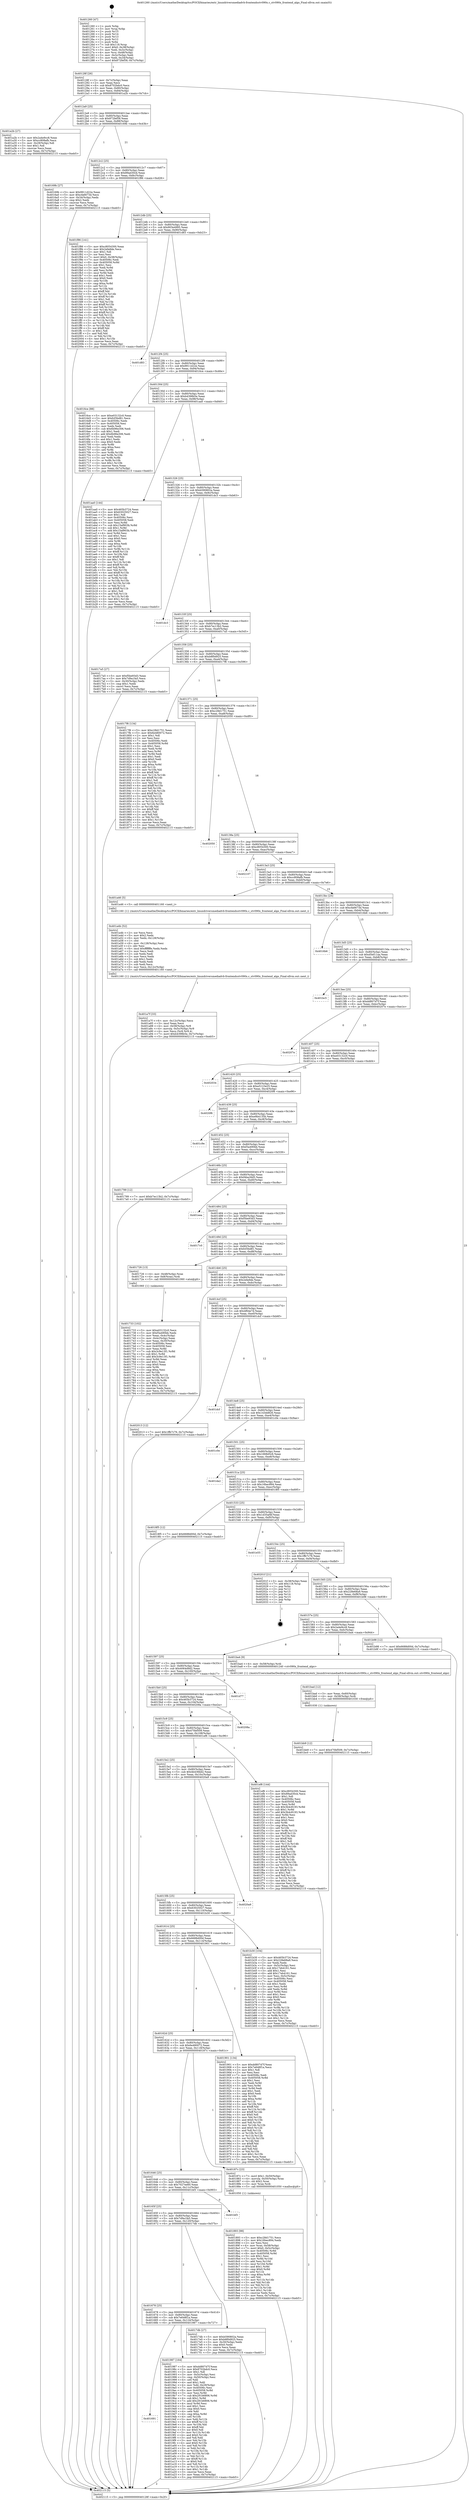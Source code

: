 digraph "0x401260" {
  label = "0x401260 (/mnt/c/Users/mathe/Desktop/tcc/POCII/binaries/extr_linuxdriversmediadvb-frontendsstv090x.c_stv090x_frontend_algo_Final-ollvm.out::main(0))"
  labelloc = "t"
  node[shape=record]

  Entry [label="",width=0.3,height=0.3,shape=circle,fillcolor=black,style=filled]
  "0x40128f" [label="{
     0x40128f [26]\l
     | [instrs]\l
     &nbsp;&nbsp;0x40128f \<+3\>: mov -0x7c(%rbp),%eax\l
     &nbsp;&nbsp;0x401292 \<+2\>: mov %eax,%ecx\l
     &nbsp;&nbsp;0x401294 \<+6\>: sub $0x8702bdc0,%ecx\l
     &nbsp;&nbsp;0x40129a \<+3\>: mov %eax,-0x80(%rbp)\l
     &nbsp;&nbsp;0x40129d \<+6\>: mov %ecx,-0x84(%rbp)\l
     &nbsp;&nbsp;0x4012a3 \<+6\>: je 0000000000401a2b \<main+0x7cb\>\l
  }"]
  "0x401a2b" [label="{
     0x401a2b [27]\l
     | [instrs]\l
     &nbsp;&nbsp;0x401a2b \<+5\>: mov $0x2a4e9cc8,%eax\l
     &nbsp;&nbsp;0x401a30 \<+5\>: mov $0xcc808afb,%ecx\l
     &nbsp;&nbsp;0x401a35 \<+3\>: mov -0x29(%rbp),%dl\l
     &nbsp;&nbsp;0x401a38 \<+3\>: test $0x1,%dl\l
     &nbsp;&nbsp;0x401a3b \<+3\>: cmovne %ecx,%eax\l
     &nbsp;&nbsp;0x401a3e \<+3\>: mov %eax,-0x7c(%rbp)\l
     &nbsp;&nbsp;0x401a41 \<+5\>: jmp 0000000000402115 \<main+0xeb5\>\l
  }"]
  "0x4012a9" [label="{
     0x4012a9 [25]\l
     | [instrs]\l
     &nbsp;&nbsp;0x4012a9 \<+5\>: jmp 00000000004012ae \<main+0x4e\>\l
     &nbsp;&nbsp;0x4012ae \<+3\>: mov -0x80(%rbp),%eax\l
     &nbsp;&nbsp;0x4012b1 \<+5\>: sub $0x872fef58,%eax\l
     &nbsp;&nbsp;0x4012b6 \<+6\>: mov %eax,-0x88(%rbp)\l
     &nbsp;&nbsp;0x4012bc \<+6\>: je 000000000040169b \<main+0x43b\>\l
  }"]
  Exit [label="",width=0.3,height=0.3,shape=circle,fillcolor=black,style=filled,peripheries=2]
  "0x40169b" [label="{
     0x40169b [27]\l
     | [instrs]\l
     &nbsp;&nbsp;0x40169b \<+5\>: mov $0x9911d22e,%eax\l
     &nbsp;&nbsp;0x4016a0 \<+5\>: mov $0xcfa6673d,%ecx\l
     &nbsp;&nbsp;0x4016a5 \<+3\>: mov -0x34(%rbp),%edx\l
     &nbsp;&nbsp;0x4016a8 \<+3\>: cmp $0x2,%edx\l
     &nbsp;&nbsp;0x4016ab \<+3\>: cmovne %ecx,%eax\l
     &nbsp;&nbsp;0x4016ae \<+3\>: mov %eax,-0x7c(%rbp)\l
     &nbsp;&nbsp;0x4016b1 \<+5\>: jmp 0000000000402115 \<main+0xeb5\>\l
  }"]
  "0x4012c2" [label="{
     0x4012c2 [25]\l
     | [instrs]\l
     &nbsp;&nbsp;0x4012c2 \<+5\>: jmp 00000000004012c7 \<main+0x67\>\l
     &nbsp;&nbsp;0x4012c7 \<+3\>: mov -0x80(%rbp),%eax\l
     &nbsp;&nbsp;0x4012ca \<+5\>: sub $0x89ad30cb,%eax\l
     &nbsp;&nbsp;0x4012cf \<+6\>: mov %eax,-0x8c(%rbp)\l
     &nbsp;&nbsp;0x4012d5 \<+6\>: je 0000000000401f86 \<main+0xd26\>\l
  }"]
  "0x402115" [label="{
     0x402115 [5]\l
     | [instrs]\l
     &nbsp;&nbsp;0x402115 \<+5\>: jmp 000000000040128f \<main+0x2f\>\l
  }"]
  "0x401260" [label="{
     0x401260 [47]\l
     | [instrs]\l
     &nbsp;&nbsp;0x401260 \<+1\>: push %rbp\l
     &nbsp;&nbsp;0x401261 \<+3\>: mov %rsp,%rbp\l
     &nbsp;&nbsp;0x401264 \<+2\>: push %r15\l
     &nbsp;&nbsp;0x401266 \<+2\>: push %r14\l
     &nbsp;&nbsp;0x401268 \<+2\>: push %r13\l
     &nbsp;&nbsp;0x40126a \<+2\>: push %r12\l
     &nbsp;&nbsp;0x40126c \<+1\>: push %rbx\l
     &nbsp;&nbsp;0x40126d \<+7\>: sub $0x118,%rsp\l
     &nbsp;&nbsp;0x401274 \<+7\>: movl $0x0,-0x38(%rbp)\l
     &nbsp;&nbsp;0x40127b \<+3\>: mov %edi,-0x3c(%rbp)\l
     &nbsp;&nbsp;0x40127e \<+4\>: mov %rsi,-0x48(%rbp)\l
     &nbsp;&nbsp;0x401282 \<+3\>: mov -0x3c(%rbp),%edi\l
     &nbsp;&nbsp;0x401285 \<+3\>: mov %edi,-0x34(%rbp)\l
     &nbsp;&nbsp;0x401288 \<+7\>: movl $0x872fef58,-0x7c(%rbp)\l
  }"]
  "0x401bb9" [label="{
     0x401bb9 [12]\l
     | [instrs]\l
     &nbsp;&nbsp;0x401bb9 \<+7\>: movl $0x470bf509,-0x7c(%rbp)\l
     &nbsp;&nbsp;0x401bc0 \<+5\>: jmp 0000000000402115 \<main+0xeb5\>\l
  }"]
  "0x401f86" [label="{
     0x401f86 [141]\l
     | [instrs]\l
     &nbsp;&nbsp;0x401f86 \<+5\>: mov $0xc8054300,%eax\l
     &nbsp;&nbsp;0x401f8b \<+5\>: mov $0x2efa9de,%ecx\l
     &nbsp;&nbsp;0x401f90 \<+2\>: mov $0x1,%dl\l
     &nbsp;&nbsp;0x401f92 \<+2\>: xor %esi,%esi\l
     &nbsp;&nbsp;0x401f94 \<+7\>: movl $0x0,-0x38(%rbp)\l
     &nbsp;&nbsp;0x401f9b \<+7\>: mov 0x40506c,%edi\l
     &nbsp;&nbsp;0x401fa2 \<+8\>: mov 0x405058,%r8d\l
     &nbsp;&nbsp;0x401faa \<+3\>: sub $0x1,%esi\l
     &nbsp;&nbsp;0x401fad \<+3\>: mov %edi,%r9d\l
     &nbsp;&nbsp;0x401fb0 \<+3\>: add %esi,%r9d\l
     &nbsp;&nbsp;0x401fb3 \<+4\>: imul %r9d,%edi\l
     &nbsp;&nbsp;0x401fb7 \<+3\>: and $0x1,%edi\l
     &nbsp;&nbsp;0x401fba \<+3\>: cmp $0x0,%edi\l
     &nbsp;&nbsp;0x401fbd \<+4\>: sete %r10b\l
     &nbsp;&nbsp;0x401fc1 \<+4\>: cmp $0xa,%r8d\l
     &nbsp;&nbsp;0x401fc5 \<+4\>: setl %r11b\l
     &nbsp;&nbsp;0x401fc9 \<+3\>: mov %r10b,%bl\l
     &nbsp;&nbsp;0x401fcc \<+3\>: xor $0xff,%bl\l
     &nbsp;&nbsp;0x401fcf \<+3\>: mov %r11b,%r14b\l
     &nbsp;&nbsp;0x401fd2 \<+4\>: xor $0xff,%r14b\l
     &nbsp;&nbsp;0x401fd6 \<+3\>: xor $0x1,%dl\l
     &nbsp;&nbsp;0x401fd9 \<+3\>: mov %bl,%r15b\l
     &nbsp;&nbsp;0x401fdc \<+4\>: and $0xff,%r15b\l
     &nbsp;&nbsp;0x401fe0 \<+3\>: and %dl,%r10b\l
     &nbsp;&nbsp;0x401fe3 \<+3\>: mov %r14b,%r12b\l
     &nbsp;&nbsp;0x401fe6 \<+4\>: and $0xff,%r12b\l
     &nbsp;&nbsp;0x401fea \<+3\>: and %dl,%r11b\l
     &nbsp;&nbsp;0x401fed \<+3\>: or %r10b,%r15b\l
     &nbsp;&nbsp;0x401ff0 \<+3\>: or %r11b,%r12b\l
     &nbsp;&nbsp;0x401ff3 \<+3\>: xor %r12b,%r15b\l
     &nbsp;&nbsp;0x401ff6 \<+3\>: or %r14b,%bl\l
     &nbsp;&nbsp;0x401ff9 \<+3\>: xor $0xff,%bl\l
     &nbsp;&nbsp;0x401ffc \<+3\>: or $0x1,%dl\l
     &nbsp;&nbsp;0x401fff \<+2\>: and %dl,%bl\l
     &nbsp;&nbsp;0x402001 \<+3\>: or %bl,%r15b\l
     &nbsp;&nbsp;0x402004 \<+4\>: test $0x1,%r15b\l
     &nbsp;&nbsp;0x402008 \<+3\>: cmovne %ecx,%eax\l
     &nbsp;&nbsp;0x40200b \<+3\>: mov %eax,-0x7c(%rbp)\l
     &nbsp;&nbsp;0x40200e \<+5\>: jmp 0000000000402115 \<main+0xeb5\>\l
  }"]
  "0x4012db" [label="{
     0x4012db [25]\l
     | [instrs]\l
     &nbsp;&nbsp;0x4012db \<+5\>: jmp 00000000004012e0 \<main+0x80\>\l
     &nbsp;&nbsp;0x4012e0 \<+3\>: mov -0x80(%rbp),%eax\l
     &nbsp;&nbsp;0x4012e3 \<+5\>: sub $0x903e4995,%eax\l
     &nbsp;&nbsp;0x4012e8 \<+6\>: mov %eax,-0x90(%rbp)\l
     &nbsp;&nbsp;0x4012ee \<+6\>: je 0000000000401d83 \<main+0xb23\>\l
  }"]
  "0x401bad" [label="{
     0x401bad [12]\l
     | [instrs]\l
     &nbsp;&nbsp;0x401bad \<+3\>: mov %eax,-0x60(%rbp)\l
     &nbsp;&nbsp;0x401bb0 \<+4\>: mov -0x58(%rbp),%rdi\l
     &nbsp;&nbsp;0x401bb4 \<+5\>: call 0000000000401030 \<free@plt\>\l
     | [calls]\l
     &nbsp;&nbsp;0x401030 \{1\} (unknown)\l
  }"]
  "0x401d83" [label="{
     0x401d83\l
  }", style=dashed]
  "0x4012f4" [label="{
     0x4012f4 [25]\l
     | [instrs]\l
     &nbsp;&nbsp;0x4012f4 \<+5\>: jmp 00000000004012f9 \<main+0x99\>\l
     &nbsp;&nbsp;0x4012f9 \<+3\>: mov -0x80(%rbp),%eax\l
     &nbsp;&nbsp;0x4012fc \<+5\>: sub $0x9911d22e,%eax\l
     &nbsp;&nbsp;0x401301 \<+6\>: mov %eax,-0x94(%rbp)\l
     &nbsp;&nbsp;0x401307 \<+6\>: je 00000000004016ce \<main+0x46e\>\l
  }"]
  "0x401a7f" [label="{
     0x401a7f [33]\l
     | [instrs]\l
     &nbsp;&nbsp;0x401a7f \<+6\>: mov -0x12c(%rbp),%ecx\l
     &nbsp;&nbsp;0x401a85 \<+3\>: imul %eax,%ecx\l
     &nbsp;&nbsp;0x401a88 \<+4\>: mov -0x58(%rbp),%r8\l
     &nbsp;&nbsp;0x401a8c \<+4\>: movslq -0x5c(%rbp),%r9\l
     &nbsp;&nbsp;0x401a90 \<+4\>: mov %ecx,(%r8,%r9,4)\l
     &nbsp;&nbsp;0x401a94 \<+7\>: movl $0xb4398b5e,-0x7c(%rbp)\l
     &nbsp;&nbsp;0x401a9b \<+5\>: jmp 0000000000402115 \<main+0xeb5\>\l
  }"]
  "0x4016ce" [label="{
     0x4016ce [88]\l
     | [instrs]\l
     &nbsp;&nbsp;0x4016ce \<+5\>: mov $0xe03132c0,%eax\l
     &nbsp;&nbsp;0x4016d3 \<+5\>: mov $0xfcf3bd81,%ecx\l
     &nbsp;&nbsp;0x4016d8 \<+7\>: mov 0x40506c,%edx\l
     &nbsp;&nbsp;0x4016df \<+7\>: mov 0x405058,%esi\l
     &nbsp;&nbsp;0x4016e6 \<+2\>: mov %edx,%edi\l
     &nbsp;&nbsp;0x4016e8 \<+6\>: sub $0x6b96e306,%edi\l
     &nbsp;&nbsp;0x4016ee \<+3\>: sub $0x1,%edi\l
     &nbsp;&nbsp;0x4016f1 \<+6\>: add $0x6b96e306,%edi\l
     &nbsp;&nbsp;0x4016f7 \<+3\>: imul %edi,%edx\l
     &nbsp;&nbsp;0x4016fa \<+3\>: and $0x1,%edx\l
     &nbsp;&nbsp;0x4016fd \<+3\>: cmp $0x0,%edx\l
     &nbsp;&nbsp;0x401700 \<+4\>: sete %r8b\l
     &nbsp;&nbsp;0x401704 \<+3\>: cmp $0xa,%esi\l
     &nbsp;&nbsp;0x401707 \<+4\>: setl %r9b\l
     &nbsp;&nbsp;0x40170b \<+3\>: mov %r8b,%r10b\l
     &nbsp;&nbsp;0x40170e \<+3\>: and %r9b,%r10b\l
     &nbsp;&nbsp;0x401711 \<+3\>: xor %r9b,%r8b\l
     &nbsp;&nbsp;0x401714 \<+3\>: or %r8b,%r10b\l
     &nbsp;&nbsp;0x401717 \<+4\>: test $0x1,%r10b\l
     &nbsp;&nbsp;0x40171b \<+3\>: cmovne %ecx,%eax\l
     &nbsp;&nbsp;0x40171e \<+3\>: mov %eax,-0x7c(%rbp)\l
     &nbsp;&nbsp;0x401721 \<+5\>: jmp 0000000000402115 \<main+0xeb5\>\l
  }"]
  "0x40130d" [label="{
     0x40130d [25]\l
     | [instrs]\l
     &nbsp;&nbsp;0x40130d \<+5\>: jmp 0000000000401312 \<main+0xb2\>\l
     &nbsp;&nbsp;0x401312 \<+3\>: mov -0x80(%rbp),%eax\l
     &nbsp;&nbsp;0x401315 \<+5\>: sub $0xb4398b5e,%eax\l
     &nbsp;&nbsp;0x40131a \<+6\>: mov %eax,-0x98(%rbp)\l
     &nbsp;&nbsp;0x401320 \<+6\>: je 0000000000401aa0 \<main+0x840\>\l
  }"]
  "0x401a4b" [label="{
     0x401a4b [52]\l
     | [instrs]\l
     &nbsp;&nbsp;0x401a4b \<+2\>: xor %ecx,%ecx\l
     &nbsp;&nbsp;0x401a4d \<+5\>: mov $0x2,%edx\l
     &nbsp;&nbsp;0x401a52 \<+6\>: mov %edx,-0x128(%rbp)\l
     &nbsp;&nbsp;0x401a58 \<+1\>: cltd\l
     &nbsp;&nbsp;0x401a59 \<+6\>: mov -0x128(%rbp),%esi\l
     &nbsp;&nbsp;0x401a5f \<+2\>: idiv %esi\l
     &nbsp;&nbsp;0x401a61 \<+6\>: imul $0xfffffffe,%edx,%edx\l
     &nbsp;&nbsp;0x401a67 \<+2\>: mov %ecx,%edi\l
     &nbsp;&nbsp;0x401a69 \<+2\>: sub %edx,%edi\l
     &nbsp;&nbsp;0x401a6b \<+2\>: mov %ecx,%edx\l
     &nbsp;&nbsp;0x401a6d \<+3\>: sub $0x1,%edx\l
     &nbsp;&nbsp;0x401a70 \<+2\>: add %edx,%edi\l
     &nbsp;&nbsp;0x401a72 \<+2\>: sub %edi,%ecx\l
     &nbsp;&nbsp;0x401a74 \<+6\>: mov %ecx,-0x12c(%rbp)\l
     &nbsp;&nbsp;0x401a7a \<+5\>: call 0000000000401160 \<next_i\>\l
     | [calls]\l
     &nbsp;&nbsp;0x401160 \{1\} (/mnt/c/Users/mathe/Desktop/tcc/POCII/binaries/extr_linuxdriversmediadvb-frontendsstv090x.c_stv090x_frontend_algo_Final-ollvm.out::next_i)\l
  }"]
  "0x401aa0" [label="{
     0x401aa0 [144]\l
     | [instrs]\l
     &nbsp;&nbsp;0x401aa0 \<+5\>: mov $0x465b3724,%eax\l
     &nbsp;&nbsp;0x401aa5 \<+5\>: mov $0x63025027,%ecx\l
     &nbsp;&nbsp;0x401aaa \<+2\>: mov $0x1,%dl\l
     &nbsp;&nbsp;0x401aac \<+7\>: mov 0x40506c,%esi\l
     &nbsp;&nbsp;0x401ab3 \<+7\>: mov 0x405058,%edi\l
     &nbsp;&nbsp;0x401aba \<+3\>: mov %esi,%r8d\l
     &nbsp;&nbsp;0x401abd \<+7\>: sub $0x15af903b,%r8d\l
     &nbsp;&nbsp;0x401ac4 \<+4\>: sub $0x1,%r8d\l
     &nbsp;&nbsp;0x401ac8 \<+7\>: add $0x15af903b,%r8d\l
     &nbsp;&nbsp;0x401acf \<+4\>: imul %r8d,%esi\l
     &nbsp;&nbsp;0x401ad3 \<+3\>: and $0x1,%esi\l
     &nbsp;&nbsp;0x401ad6 \<+3\>: cmp $0x0,%esi\l
     &nbsp;&nbsp;0x401ad9 \<+4\>: sete %r9b\l
     &nbsp;&nbsp;0x401add \<+3\>: cmp $0xa,%edi\l
     &nbsp;&nbsp;0x401ae0 \<+4\>: setl %r10b\l
     &nbsp;&nbsp;0x401ae4 \<+3\>: mov %r9b,%r11b\l
     &nbsp;&nbsp;0x401ae7 \<+4\>: xor $0xff,%r11b\l
     &nbsp;&nbsp;0x401aeb \<+3\>: mov %r10b,%bl\l
     &nbsp;&nbsp;0x401aee \<+3\>: xor $0xff,%bl\l
     &nbsp;&nbsp;0x401af1 \<+3\>: xor $0x1,%dl\l
     &nbsp;&nbsp;0x401af4 \<+3\>: mov %r11b,%r14b\l
     &nbsp;&nbsp;0x401af7 \<+4\>: and $0xff,%r14b\l
     &nbsp;&nbsp;0x401afb \<+3\>: and %dl,%r9b\l
     &nbsp;&nbsp;0x401afe \<+3\>: mov %bl,%r15b\l
     &nbsp;&nbsp;0x401b01 \<+4\>: and $0xff,%r15b\l
     &nbsp;&nbsp;0x401b05 \<+3\>: and %dl,%r10b\l
     &nbsp;&nbsp;0x401b08 \<+3\>: or %r9b,%r14b\l
     &nbsp;&nbsp;0x401b0b \<+3\>: or %r10b,%r15b\l
     &nbsp;&nbsp;0x401b0e \<+3\>: xor %r15b,%r14b\l
     &nbsp;&nbsp;0x401b11 \<+3\>: or %bl,%r11b\l
     &nbsp;&nbsp;0x401b14 \<+4\>: xor $0xff,%r11b\l
     &nbsp;&nbsp;0x401b18 \<+3\>: or $0x1,%dl\l
     &nbsp;&nbsp;0x401b1b \<+3\>: and %dl,%r11b\l
     &nbsp;&nbsp;0x401b1e \<+3\>: or %r11b,%r14b\l
     &nbsp;&nbsp;0x401b21 \<+4\>: test $0x1,%r14b\l
     &nbsp;&nbsp;0x401b25 \<+3\>: cmovne %ecx,%eax\l
     &nbsp;&nbsp;0x401b28 \<+3\>: mov %eax,-0x7c(%rbp)\l
     &nbsp;&nbsp;0x401b2b \<+5\>: jmp 0000000000402115 \<main+0xeb5\>\l
  }"]
  "0x401326" [label="{
     0x401326 [25]\l
     | [instrs]\l
     &nbsp;&nbsp;0x401326 \<+5\>: jmp 000000000040132b \<main+0xcb\>\l
     &nbsp;&nbsp;0x40132b \<+3\>: mov -0x80(%rbp),%eax\l
     &nbsp;&nbsp;0x40132e \<+5\>: sub $0xb590802a,%eax\l
     &nbsp;&nbsp;0x401333 \<+6\>: mov %eax,-0x9c(%rbp)\l
     &nbsp;&nbsp;0x401339 \<+6\>: je 0000000000401dc3 \<main+0xb63\>\l
  }"]
  "0x401691" [label="{
     0x401691\l
  }", style=dashed]
  "0x401dc3" [label="{
     0x401dc3\l
  }", style=dashed]
  "0x40133f" [label="{
     0x40133f [25]\l
     | [instrs]\l
     &nbsp;&nbsp;0x40133f \<+5\>: jmp 0000000000401344 \<main+0xe4\>\l
     &nbsp;&nbsp;0x401344 \<+3\>: mov -0x80(%rbp),%eax\l
     &nbsp;&nbsp;0x401347 \<+5\>: sub $0xb7ec13b2,%eax\l
     &nbsp;&nbsp;0x40134c \<+6\>: mov %eax,-0xa0(%rbp)\l
     &nbsp;&nbsp;0x401352 \<+6\>: je 00000000004017a5 \<main+0x545\>\l
  }"]
  "0x401987" [label="{
     0x401987 [164]\l
     | [instrs]\l
     &nbsp;&nbsp;0x401987 \<+5\>: mov $0xdd807d7f,%eax\l
     &nbsp;&nbsp;0x40198c \<+5\>: mov $0x8702bdc0,%ecx\l
     &nbsp;&nbsp;0x401991 \<+2\>: mov $0x1,%dl\l
     &nbsp;&nbsp;0x401993 \<+3\>: mov -0x5c(%rbp),%esi\l
     &nbsp;&nbsp;0x401996 \<+3\>: cmp -0x50(%rbp),%esi\l
     &nbsp;&nbsp;0x401999 \<+4\>: setl %dil\l
     &nbsp;&nbsp;0x40199d \<+4\>: and $0x1,%dil\l
     &nbsp;&nbsp;0x4019a1 \<+4\>: mov %dil,-0x29(%rbp)\l
     &nbsp;&nbsp;0x4019a5 \<+7\>: mov 0x40506c,%esi\l
     &nbsp;&nbsp;0x4019ac \<+8\>: mov 0x405058,%r8d\l
     &nbsp;&nbsp;0x4019b4 \<+3\>: mov %esi,%r9d\l
     &nbsp;&nbsp;0x4019b7 \<+7\>: sub $0x291b6806,%r9d\l
     &nbsp;&nbsp;0x4019be \<+4\>: sub $0x1,%r9d\l
     &nbsp;&nbsp;0x4019c2 \<+7\>: add $0x291b6806,%r9d\l
     &nbsp;&nbsp;0x4019c9 \<+4\>: imul %r9d,%esi\l
     &nbsp;&nbsp;0x4019cd \<+3\>: and $0x1,%esi\l
     &nbsp;&nbsp;0x4019d0 \<+3\>: cmp $0x0,%esi\l
     &nbsp;&nbsp;0x4019d3 \<+4\>: sete %dil\l
     &nbsp;&nbsp;0x4019d7 \<+4\>: cmp $0xa,%r8d\l
     &nbsp;&nbsp;0x4019db \<+4\>: setl %r10b\l
     &nbsp;&nbsp;0x4019df \<+3\>: mov %dil,%r11b\l
     &nbsp;&nbsp;0x4019e2 \<+4\>: xor $0xff,%r11b\l
     &nbsp;&nbsp;0x4019e6 \<+3\>: mov %r10b,%bl\l
     &nbsp;&nbsp;0x4019e9 \<+3\>: xor $0xff,%bl\l
     &nbsp;&nbsp;0x4019ec \<+3\>: xor $0x0,%dl\l
     &nbsp;&nbsp;0x4019ef \<+3\>: mov %r11b,%r14b\l
     &nbsp;&nbsp;0x4019f2 \<+4\>: and $0x0,%r14b\l
     &nbsp;&nbsp;0x4019f6 \<+3\>: and %dl,%dil\l
     &nbsp;&nbsp;0x4019f9 \<+3\>: mov %bl,%r15b\l
     &nbsp;&nbsp;0x4019fc \<+4\>: and $0x0,%r15b\l
     &nbsp;&nbsp;0x401a00 \<+3\>: and %dl,%r10b\l
     &nbsp;&nbsp;0x401a03 \<+3\>: or %dil,%r14b\l
     &nbsp;&nbsp;0x401a06 \<+3\>: or %r10b,%r15b\l
     &nbsp;&nbsp;0x401a09 \<+3\>: xor %r15b,%r14b\l
     &nbsp;&nbsp;0x401a0c \<+3\>: or %bl,%r11b\l
     &nbsp;&nbsp;0x401a0f \<+4\>: xor $0xff,%r11b\l
     &nbsp;&nbsp;0x401a13 \<+3\>: or $0x0,%dl\l
     &nbsp;&nbsp;0x401a16 \<+3\>: and %dl,%r11b\l
     &nbsp;&nbsp;0x401a19 \<+3\>: or %r11b,%r14b\l
     &nbsp;&nbsp;0x401a1c \<+4\>: test $0x1,%r14b\l
     &nbsp;&nbsp;0x401a20 \<+3\>: cmovne %ecx,%eax\l
     &nbsp;&nbsp;0x401a23 \<+3\>: mov %eax,-0x7c(%rbp)\l
     &nbsp;&nbsp;0x401a26 \<+5\>: jmp 0000000000402115 \<main+0xeb5\>\l
  }"]
  "0x4017a5" [label="{
     0x4017a5 [27]\l
     | [instrs]\l
     &nbsp;&nbsp;0x4017a5 \<+5\>: mov $0xf5be93d3,%eax\l
     &nbsp;&nbsp;0x4017aa \<+5\>: mov $0x7d9a1fa5,%ecx\l
     &nbsp;&nbsp;0x4017af \<+3\>: mov -0x30(%rbp),%edx\l
     &nbsp;&nbsp;0x4017b2 \<+3\>: cmp $0x1,%edx\l
     &nbsp;&nbsp;0x4017b5 \<+3\>: cmovl %ecx,%eax\l
     &nbsp;&nbsp;0x4017b8 \<+3\>: mov %eax,-0x7c(%rbp)\l
     &nbsp;&nbsp;0x4017bb \<+5\>: jmp 0000000000402115 \<main+0xeb5\>\l
  }"]
  "0x401358" [label="{
     0x401358 [25]\l
     | [instrs]\l
     &nbsp;&nbsp;0x401358 \<+5\>: jmp 000000000040135d \<main+0xfd\>\l
     &nbsp;&nbsp;0x40135d \<+3\>: mov -0x80(%rbp),%eax\l
     &nbsp;&nbsp;0x401360 \<+5\>: sub $0xb8f0d925,%eax\l
     &nbsp;&nbsp;0x401365 \<+6\>: mov %eax,-0xa4(%rbp)\l
     &nbsp;&nbsp;0x40136b \<+6\>: je 00000000004017f6 \<main+0x596\>\l
  }"]
  "0x401893" [label="{
     0x401893 [98]\l
     | [instrs]\l
     &nbsp;&nbsp;0x401893 \<+5\>: mov $0xc28d1751,%ecx\l
     &nbsp;&nbsp;0x401898 \<+5\>: mov $0x16bec894,%edx\l
     &nbsp;&nbsp;0x40189d \<+2\>: xor %esi,%esi\l
     &nbsp;&nbsp;0x40189f \<+4\>: mov %rax,-0x58(%rbp)\l
     &nbsp;&nbsp;0x4018a3 \<+7\>: movl $0x0,-0x5c(%rbp)\l
     &nbsp;&nbsp;0x4018aa \<+8\>: mov 0x40506c,%r8d\l
     &nbsp;&nbsp;0x4018b2 \<+8\>: mov 0x405058,%r9d\l
     &nbsp;&nbsp;0x4018ba \<+3\>: sub $0x1,%esi\l
     &nbsp;&nbsp;0x4018bd \<+3\>: mov %r8d,%r10d\l
     &nbsp;&nbsp;0x4018c0 \<+3\>: add %esi,%r10d\l
     &nbsp;&nbsp;0x4018c3 \<+4\>: imul %r10d,%r8d\l
     &nbsp;&nbsp;0x4018c7 \<+4\>: and $0x1,%r8d\l
     &nbsp;&nbsp;0x4018cb \<+4\>: cmp $0x0,%r8d\l
     &nbsp;&nbsp;0x4018cf \<+4\>: sete %r11b\l
     &nbsp;&nbsp;0x4018d3 \<+4\>: cmp $0xa,%r9d\l
     &nbsp;&nbsp;0x4018d7 \<+3\>: setl %bl\l
     &nbsp;&nbsp;0x4018da \<+3\>: mov %r11b,%r14b\l
     &nbsp;&nbsp;0x4018dd \<+3\>: and %bl,%r14b\l
     &nbsp;&nbsp;0x4018e0 \<+3\>: xor %bl,%r11b\l
     &nbsp;&nbsp;0x4018e3 \<+3\>: or %r11b,%r14b\l
     &nbsp;&nbsp;0x4018e6 \<+4\>: test $0x1,%r14b\l
     &nbsp;&nbsp;0x4018ea \<+3\>: cmovne %edx,%ecx\l
     &nbsp;&nbsp;0x4018ed \<+3\>: mov %ecx,-0x7c(%rbp)\l
     &nbsp;&nbsp;0x4018f0 \<+5\>: jmp 0000000000402115 \<main+0xeb5\>\l
  }"]
  "0x4017f6" [label="{
     0x4017f6 [134]\l
     | [instrs]\l
     &nbsp;&nbsp;0x4017f6 \<+5\>: mov $0xc28d1751,%eax\l
     &nbsp;&nbsp;0x4017fb \<+5\>: mov $0x6e480072,%ecx\l
     &nbsp;&nbsp;0x401800 \<+2\>: mov $0x1,%dl\l
     &nbsp;&nbsp;0x401802 \<+2\>: xor %esi,%esi\l
     &nbsp;&nbsp;0x401804 \<+7\>: mov 0x40506c,%edi\l
     &nbsp;&nbsp;0x40180b \<+8\>: mov 0x405058,%r8d\l
     &nbsp;&nbsp;0x401813 \<+3\>: sub $0x1,%esi\l
     &nbsp;&nbsp;0x401816 \<+3\>: mov %edi,%r9d\l
     &nbsp;&nbsp;0x401819 \<+3\>: add %esi,%r9d\l
     &nbsp;&nbsp;0x40181c \<+4\>: imul %r9d,%edi\l
     &nbsp;&nbsp;0x401820 \<+3\>: and $0x1,%edi\l
     &nbsp;&nbsp;0x401823 \<+3\>: cmp $0x0,%edi\l
     &nbsp;&nbsp;0x401826 \<+4\>: sete %r10b\l
     &nbsp;&nbsp;0x40182a \<+4\>: cmp $0xa,%r8d\l
     &nbsp;&nbsp;0x40182e \<+4\>: setl %r11b\l
     &nbsp;&nbsp;0x401832 \<+3\>: mov %r10b,%bl\l
     &nbsp;&nbsp;0x401835 \<+3\>: xor $0xff,%bl\l
     &nbsp;&nbsp;0x401838 \<+3\>: mov %r11b,%r14b\l
     &nbsp;&nbsp;0x40183b \<+4\>: xor $0xff,%r14b\l
     &nbsp;&nbsp;0x40183f \<+3\>: xor $0x1,%dl\l
     &nbsp;&nbsp;0x401842 \<+3\>: mov %bl,%r15b\l
     &nbsp;&nbsp;0x401845 \<+4\>: and $0xff,%r15b\l
     &nbsp;&nbsp;0x401849 \<+3\>: and %dl,%r10b\l
     &nbsp;&nbsp;0x40184c \<+3\>: mov %r14b,%r12b\l
     &nbsp;&nbsp;0x40184f \<+4\>: and $0xff,%r12b\l
     &nbsp;&nbsp;0x401853 \<+3\>: and %dl,%r11b\l
     &nbsp;&nbsp;0x401856 \<+3\>: or %r10b,%r15b\l
     &nbsp;&nbsp;0x401859 \<+3\>: or %r11b,%r12b\l
     &nbsp;&nbsp;0x40185c \<+3\>: xor %r12b,%r15b\l
     &nbsp;&nbsp;0x40185f \<+3\>: or %r14b,%bl\l
     &nbsp;&nbsp;0x401862 \<+3\>: xor $0xff,%bl\l
     &nbsp;&nbsp;0x401865 \<+3\>: or $0x1,%dl\l
     &nbsp;&nbsp;0x401868 \<+2\>: and %dl,%bl\l
     &nbsp;&nbsp;0x40186a \<+3\>: or %bl,%r15b\l
     &nbsp;&nbsp;0x40186d \<+4\>: test $0x1,%r15b\l
     &nbsp;&nbsp;0x401871 \<+3\>: cmovne %ecx,%eax\l
     &nbsp;&nbsp;0x401874 \<+3\>: mov %eax,-0x7c(%rbp)\l
     &nbsp;&nbsp;0x401877 \<+5\>: jmp 0000000000402115 \<main+0xeb5\>\l
  }"]
  "0x401371" [label="{
     0x401371 [25]\l
     | [instrs]\l
     &nbsp;&nbsp;0x401371 \<+5\>: jmp 0000000000401376 \<main+0x116\>\l
     &nbsp;&nbsp;0x401376 \<+3\>: mov -0x80(%rbp),%eax\l
     &nbsp;&nbsp;0x401379 \<+5\>: sub $0xc28d1751,%eax\l
     &nbsp;&nbsp;0x40137e \<+6\>: mov %eax,-0xa8(%rbp)\l
     &nbsp;&nbsp;0x401384 \<+6\>: je 0000000000402050 \<main+0xdf0\>\l
  }"]
  "0x401678" [label="{
     0x401678 [25]\l
     | [instrs]\l
     &nbsp;&nbsp;0x401678 \<+5\>: jmp 000000000040167d \<main+0x41d\>\l
     &nbsp;&nbsp;0x40167d \<+3\>: mov -0x80(%rbp),%eax\l
     &nbsp;&nbsp;0x401680 \<+5\>: sub $0x7e648f1a,%eax\l
     &nbsp;&nbsp;0x401685 \<+6\>: mov %eax,-0x124(%rbp)\l
     &nbsp;&nbsp;0x40168b \<+6\>: je 0000000000401987 \<main+0x727\>\l
  }"]
  "0x402050" [label="{
     0x402050\l
  }", style=dashed]
  "0x40138a" [label="{
     0x40138a [25]\l
     | [instrs]\l
     &nbsp;&nbsp;0x40138a \<+5\>: jmp 000000000040138f \<main+0x12f\>\l
     &nbsp;&nbsp;0x40138f \<+3\>: mov -0x80(%rbp),%eax\l
     &nbsp;&nbsp;0x401392 \<+5\>: sub $0xc8054300,%eax\l
     &nbsp;&nbsp;0x401397 \<+6\>: mov %eax,-0xac(%rbp)\l
     &nbsp;&nbsp;0x40139d \<+6\>: je 0000000000402107 \<main+0xea7\>\l
  }"]
  "0x4017db" [label="{
     0x4017db [27]\l
     | [instrs]\l
     &nbsp;&nbsp;0x4017db \<+5\>: mov $0xb590802a,%eax\l
     &nbsp;&nbsp;0x4017e0 \<+5\>: mov $0xb8f0d925,%ecx\l
     &nbsp;&nbsp;0x4017e5 \<+3\>: mov -0x30(%rbp),%edx\l
     &nbsp;&nbsp;0x4017e8 \<+3\>: cmp $0x0,%edx\l
     &nbsp;&nbsp;0x4017eb \<+3\>: cmove %ecx,%eax\l
     &nbsp;&nbsp;0x4017ee \<+3\>: mov %eax,-0x7c(%rbp)\l
     &nbsp;&nbsp;0x4017f1 \<+5\>: jmp 0000000000402115 \<main+0xeb5\>\l
  }"]
  "0x402107" [label="{
     0x402107\l
  }", style=dashed]
  "0x4013a3" [label="{
     0x4013a3 [25]\l
     | [instrs]\l
     &nbsp;&nbsp;0x4013a3 \<+5\>: jmp 00000000004013a8 \<main+0x148\>\l
     &nbsp;&nbsp;0x4013a8 \<+3\>: mov -0x80(%rbp),%eax\l
     &nbsp;&nbsp;0x4013ab \<+5\>: sub $0xcc808afb,%eax\l
     &nbsp;&nbsp;0x4013b0 \<+6\>: mov %eax,-0xb0(%rbp)\l
     &nbsp;&nbsp;0x4013b6 \<+6\>: je 0000000000401a46 \<main+0x7e6\>\l
  }"]
  "0x40165f" [label="{
     0x40165f [25]\l
     | [instrs]\l
     &nbsp;&nbsp;0x40165f \<+5\>: jmp 0000000000401664 \<main+0x404\>\l
     &nbsp;&nbsp;0x401664 \<+3\>: mov -0x80(%rbp),%eax\l
     &nbsp;&nbsp;0x401667 \<+5\>: sub $0x7d9a1fa5,%eax\l
     &nbsp;&nbsp;0x40166c \<+6\>: mov %eax,-0x120(%rbp)\l
     &nbsp;&nbsp;0x401672 \<+6\>: je 00000000004017db \<main+0x57b\>\l
  }"]
  "0x401a46" [label="{
     0x401a46 [5]\l
     | [instrs]\l
     &nbsp;&nbsp;0x401a46 \<+5\>: call 0000000000401160 \<next_i\>\l
     | [calls]\l
     &nbsp;&nbsp;0x401160 \{1\} (/mnt/c/Users/mathe/Desktop/tcc/POCII/binaries/extr_linuxdriversmediadvb-frontendsstv090x.c_stv090x_frontend_algo_Final-ollvm.out::next_i)\l
  }"]
  "0x4013bc" [label="{
     0x4013bc [25]\l
     | [instrs]\l
     &nbsp;&nbsp;0x4013bc \<+5\>: jmp 00000000004013c1 \<main+0x161\>\l
     &nbsp;&nbsp;0x4013c1 \<+3\>: mov -0x80(%rbp),%eax\l
     &nbsp;&nbsp;0x4013c4 \<+5\>: sub $0xcfa6673d,%eax\l
     &nbsp;&nbsp;0x4013c9 \<+6\>: mov %eax,-0xb4(%rbp)\l
     &nbsp;&nbsp;0x4013cf \<+6\>: je 00000000004016b6 \<main+0x456\>\l
  }"]
  "0x401bf3" [label="{
     0x401bf3\l
  }", style=dashed]
  "0x4016b6" [label="{
     0x4016b6\l
  }", style=dashed]
  "0x4013d5" [label="{
     0x4013d5 [25]\l
     | [instrs]\l
     &nbsp;&nbsp;0x4013d5 \<+5\>: jmp 00000000004013da \<main+0x17a\>\l
     &nbsp;&nbsp;0x4013da \<+3\>: mov -0x80(%rbp),%eax\l
     &nbsp;&nbsp;0x4013dd \<+5\>: sub $0xd5ef11aa,%eax\l
     &nbsp;&nbsp;0x4013e2 \<+6\>: mov %eax,-0xb8(%rbp)\l
     &nbsp;&nbsp;0x4013e8 \<+6\>: je 0000000000401bc5 \<main+0x965\>\l
  }"]
  "0x401646" [label="{
     0x401646 [25]\l
     | [instrs]\l
     &nbsp;&nbsp;0x401646 \<+5\>: jmp 000000000040164b \<main+0x3eb\>\l
     &nbsp;&nbsp;0x40164b \<+3\>: mov -0x80(%rbp),%eax\l
     &nbsp;&nbsp;0x40164e \<+5\>: sub $0x7027ee60,%eax\l
     &nbsp;&nbsp;0x401653 \<+6\>: mov %eax,-0x11c(%rbp)\l
     &nbsp;&nbsp;0x401659 \<+6\>: je 0000000000401bf3 \<main+0x993\>\l
  }"]
  "0x401bc5" [label="{
     0x401bc5\l
  }", style=dashed]
  "0x4013ee" [label="{
     0x4013ee [25]\l
     | [instrs]\l
     &nbsp;&nbsp;0x4013ee \<+5\>: jmp 00000000004013f3 \<main+0x193\>\l
     &nbsp;&nbsp;0x4013f3 \<+3\>: mov -0x80(%rbp),%eax\l
     &nbsp;&nbsp;0x4013f6 \<+5\>: sub $0xdd807d7f,%eax\l
     &nbsp;&nbsp;0x4013fb \<+6\>: mov %eax,-0xbc(%rbp)\l
     &nbsp;&nbsp;0x401401 \<+6\>: je 000000000040207e \<main+0xe1e\>\l
  }"]
  "0x40187c" [label="{
     0x40187c [23]\l
     | [instrs]\l
     &nbsp;&nbsp;0x40187c \<+7\>: movl $0x1,-0x50(%rbp)\l
     &nbsp;&nbsp;0x401883 \<+4\>: movslq -0x50(%rbp),%rax\l
     &nbsp;&nbsp;0x401887 \<+4\>: shl $0x2,%rax\l
     &nbsp;&nbsp;0x40188b \<+3\>: mov %rax,%rdi\l
     &nbsp;&nbsp;0x40188e \<+5\>: call 0000000000401050 \<malloc@plt\>\l
     | [calls]\l
     &nbsp;&nbsp;0x401050 \{1\} (unknown)\l
  }"]
  "0x40207e" [label="{
     0x40207e\l
  }", style=dashed]
  "0x401407" [label="{
     0x401407 [25]\l
     | [instrs]\l
     &nbsp;&nbsp;0x401407 \<+5\>: jmp 000000000040140c \<main+0x1ac\>\l
     &nbsp;&nbsp;0x40140c \<+3\>: mov -0x80(%rbp),%eax\l
     &nbsp;&nbsp;0x40140f \<+5\>: sub $0xe03132c0,%eax\l
     &nbsp;&nbsp;0x401414 \<+6\>: mov %eax,-0xc0(%rbp)\l
     &nbsp;&nbsp;0x40141a \<+6\>: je 0000000000402034 \<main+0xdd4\>\l
  }"]
  "0x40162d" [label="{
     0x40162d [25]\l
     | [instrs]\l
     &nbsp;&nbsp;0x40162d \<+5\>: jmp 0000000000401632 \<main+0x3d2\>\l
     &nbsp;&nbsp;0x401632 \<+3\>: mov -0x80(%rbp),%eax\l
     &nbsp;&nbsp;0x401635 \<+5\>: sub $0x6e480072,%eax\l
     &nbsp;&nbsp;0x40163a \<+6\>: mov %eax,-0x118(%rbp)\l
     &nbsp;&nbsp;0x401640 \<+6\>: je 000000000040187c \<main+0x61c\>\l
  }"]
  "0x402034" [label="{
     0x402034\l
  }", style=dashed]
  "0x401420" [label="{
     0x401420 [25]\l
     | [instrs]\l
     &nbsp;&nbsp;0x401420 \<+5\>: jmp 0000000000401425 \<main+0x1c5\>\l
     &nbsp;&nbsp;0x401425 \<+3\>: mov -0x80(%rbp),%eax\l
     &nbsp;&nbsp;0x401428 \<+5\>: sub $0xe5123e25,%eax\l
     &nbsp;&nbsp;0x40142d \<+6\>: mov %eax,-0xc4(%rbp)\l
     &nbsp;&nbsp;0x401433 \<+6\>: je 00000000004020f6 \<main+0xe96\>\l
  }"]
  "0x401901" [label="{
     0x401901 [134]\l
     | [instrs]\l
     &nbsp;&nbsp;0x401901 \<+5\>: mov $0xdd807d7f,%eax\l
     &nbsp;&nbsp;0x401906 \<+5\>: mov $0x7e648f1a,%ecx\l
     &nbsp;&nbsp;0x40190b \<+2\>: mov $0x1,%dl\l
     &nbsp;&nbsp;0x40190d \<+2\>: xor %esi,%esi\l
     &nbsp;&nbsp;0x40190f \<+7\>: mov 0x40506c,%edi\l
     &nbsp;&nbsp;0x401916 \<+8\>: mov 0x405058,%r8d\l
     &nbsp;&nbsp;0x40191e \<+3\>: sub $0x1,%esi\l
     &nbsp;&nbsp;0x401921 \<+3\>: mov %edi,%r9d\l
     &nbsp;&nbsp;0x401924 \<+3\>: add %esi,%r9d\l
     &nbsp;&nbsp;0x401927 \<+4\>: imul %r9d,%edi\l
     &nbsp;&nbsp;0x40192b \<+3\>: and $0x1,%edi\l
     &nbsp;&nbsp;0x40192e \<+3\>: cmp $0x0,%edi\l
     &nbsp;&nbsp;0x401931 \<+4\>: sete %r10b\l
     &nbsp;&nbsp;0x401935 \<+4\>: cmp $0xa,%r8d\l
     &nbsp;&nbsp;0x401939 \<+4\>: setl %r11b\l
     &nbsp;&nbsp;0x40193d \<+3\>: mov %r10b,%bl\l
     &nbsp;&nbsp;0x401940 \<+3\>: xor $0xff,%bl\l
     &nbsp;&nbsp;0x401943 \<+3\>: mov %r11b,%r14b\l
     &nbsp;&nbsp;0x401946 \<+4\>: xor $0xff,%r14b\l
     &nbsp;&nbsp;0x40194a \<+3\>: xor $0x0,%dl\l
     &nbsp;&nbsp;0x40194d \<+3\>: mov %bl,%r15b\l
     &nbsp;&nbsp;0x401950 \<+4\>: and $0x0,%r15b\l
     &nbsp;&nbsp;0x401954 \<+3\>: and %dl,%r10b\l
     &nbsp;&nbsp;0x401957 \<+3\>: mov %r14b,%r12b\l
     &nbsp;&nbsp;0x40195a \<+4\>: and $0x0,%r12b\l
     &nbsp;&nbsp;0x40195e \<+3\>: and %dl,%r11b\l
     &nbsp;&nbsp;0x401961 \<+3\>: or %r10b,%r15b\l
     &nbsp;&nbsp;0x401964 \<+3\>: or %r11b,%r12b\l
     &nbsp;&nbsp;0x401967 \<+3\>: xor %r12b,%r15b\l
     &nbsp;&nbsp;0x40196a \<+3\>: or %r14b,%bl\l
     &nbsp;&nbsp;0x40196d \<+3\>: xor $0xff,%bl\l
     &nbsp;&nbsp;0x401970 \<+3\>: or $0x0,%dl\l
     &nbsp;&nbsp;0x401973 \<+2\>: and %dl,%bl\l
     &nbsp;&nbsp;0x401975 \<+3\>: or %bl,%r15b\l
     &nbsp;&nbsp;0x401978 \<+4\>: test $0x1,%r15b\l
     &nbsp;&nbsp;0x40197c \<+3\>: cmovne %ecx,%eax\l
     &nbsp;&nbsp;0x40197f \<+3\>: mov %eax,-0x7c(%rbp)\l
     &nbsp;&nbsp;0x401982 \<+5\>: jmp 0000000000402115 \<main+0xeb5\>\l
  }"]
  "0x4020f6" [label="{
     0x4020f6\l
  }", style=dashed]
  "0x401439" [label="{
     0x401439 [25]\l
     | [instrs]\l
     &nbsp;&nbsp;0x401439 \<+5\>: jmp 000000000040143e \<main+0x1de\>\l
     &nbsp;&nbsp;0x40143e \<+3\>: mov -0x80(%rbp),%eax\l
     &nbsp;&nbsp;0x401441 \<+5\>: sub $0xe9b4135b,%eax\l
     &nbsp;&nbsp;0x401446 \<+6\>: mov %eax,-0xc8(%rbp)\l
     &nbsp;&nbsp;0x40144c \<+6\>: je 0000000000401c9e \<main+0xa3e\>\l
  }"]
  "0x401614" [label="{
     0x401614 [25]\l
     | [instrs]\l
     &nbsp;&nbsp;0x401614 \<+5\>: jmp 0000000000401619 \<main+0x3b9\>\l
     &nbsp;&nbsp;0x401619 \<+3\>: mov -0x80(%rbp),%eax\l
     &nbsp;&nbsp;0x40161c \<+5\>: sub $0x6688d00d,%eax\l
     &nbsp;&nbsp;0x401621 \<+6\>: mov %eax,-0x114(%rbp)\l
     &nbsp;&nbsp;0x401627 \<+6\>: je 0000000000401901 \<main+0x6a1\>\l
  }"]
  "0x401c9e" [label="{
     0x401c9e\l
  }", style=dashed]
  "0x401452" [label="{
     0x401452 [25]\l
     | [instrs]\l
     &nbsp;&nbsp;0x401452 \<+5\>: jmp 0000000000401457 \<main+0x1f7\>\l
     &nbsp;&nbsp;0x401457 \<+3\>: mov -0x80(%rbp),%eax\l
     &nbsp;&nbsp;0x40145a \<+5\>: sub $0xf3a490bb,%eax\l
     &nbsp;&nbsp;0x40145f \<+6\>: mov %eax,-0xcc(%rbp)\l
     &nbsp;&nbsp;0x401465 \<+6\>: je 0000000000401799 \<main+0x539\>\l
  }"]
  "0x401b30" [label="{
     0x401b30 [104]\l
     | [instrs]\l
     &nbsp;&nbsp;0x401b30 \<+5\>: mov $0x465b3724,%eax\l
     &nbsp;&nbsp;0x401b35 \<+5\>: mov $0x228e68a9,%ecx\l
     &nbsp;&nbsp;0x401b3a \<+2\>: xor %edx,%edx\l
     &nbsp;&nbsp;0x401b3c \<+3\>: mov -0x5c(%rbp),%esi\l
     &nbsp;&nbsp;0x401b3f \<+6\>: sub $0x17eb4161,%esi\l
     &nbsp;&nbsp;0x401b45 \<+3\>: add $0x1,%esi\l
     &nbsp;&nbsp;0x401b48 \<+6\>: add $0x17eb4161,%esi\l
     &nbsp;&nbsp;0x401b4e \<+3\>: mov %esi,-0x5c(%rbp)\l
     &nbsp;&nbsp;0x401b51 \<+7\>: mov 0x40506c,%esi\l
     &nbsp;&nbsp;0x401b58 \<+7\>: mov 0x405058,%edi\l
     &nbsp;&nbsp;0x401b5f \<+3\>: sub $0x1,%edx\l
     &nbsp;&nbsp;0x401b62 \<+3\>: mov %esi,%r8d\l
     &nbsp;&nbsp;0x401b65 \<+3\>: add %edx,%r8d\l
     &nbsp;&nbsp;0x401b68 \<+4\>: imul %r8d,%esi\l
     &nbsp;&nbsp;0x401b6c \<+3\>: and $0x1,%esi\l
     &nbsp;&nbsp;0x401b6f \<+3\>: cmp $0x0,%esi\l
     &nbsp;&nbsp;0x401b72 \<+4\>: sete %r9b\l
     &nbsp;&nbsp;0x401b76 \<+3\>: cmp $0xa,%edi\l
     &nbsp;&nbsp;0x401b79 \<+4\>: setl %r10b\l
     &nbsp;&nbsp;0x401b7d \<+3\>: mov %r9b,%r11b\l
     &nbsp;&nbsp;0x401b80 \<+3\>: and %r10b,%r11b\l
     &nbsp;&nbsp;0x401b83 \<+3\>: xor %r10b,%r9b\l
     &nbsp;&nbsp;0x401b86 \<+3\>: or %r9b,%r11b\l
     &nbsp;&nbsp;0x401b89 \<+4\>: test $0x1,%r11b\l
     &nbsp;&nbsp;0x401b8d \<+3\>: cmovne %ecx,%eax\l
     &nbsp;&nbsp;0x401b90 \<+3\>: mov %eax,-0x7c(%rbp)\l
     &nbsp;&nbsp;0x401b93 \<+5\>: jmp 0000000000402115 \<main+0xeb5\>\l
  }"]
  "0x401799" [label="{
     0x401799 [12]\l
     | [instrs]\l
     &nbsp;&nbsp;0x401799 \<+7\>: movl $0xb7ec13b2,-0x7c(%rbp)\l
     &nbsp;&nbsp;0x4017a0 \<+5\>: jmp 0000000000402115 \<main+0xeb5\>\l
  }"]
  "0x40146b" [label="{
     0x40146b [25]\l
     | [instrs]\l
     &nbsp;&nbsp;0x40146b \<+5\>: jmp 0000000000401470 \<main+0x210\>\l
     &nbsp;&nbsp;0x401470 \<+3\>: mov -0x80(%rbp),%eax\l
     &nbsp;&nbsp;0x401473 \<+5\>: sub $0xf4ba26d5,%eax\l
     &nbsp;&nbsp;0x401478 \<+6\>: mov %eax,-0xd0(%rbp)\l
     &nbsp;&nbsp;0x40147e \<+6\>: je 0000000000401eea \<main+0xc8a\>\l
  }"]
  "0x4015fb" [label="{
     0x4015fb [25]\l
     | [instrs]\l
     &nbsp;&nbsp;0x4015fb \<+5\>: jmp 0000000000401600 \<main+0x3a0\>\l
     &nbsp;&nbsp;0x401600 \<+3\>: mov -0x80(%rbp),%eax\l
     &nbsp;&nbsp;0x401603 \<+5\>: sub $0x63025027,%eax\l
     &nbsp;&nbsp;0x401608 \<+6\>: mov %eax,-0x110(%rbp)\l
     &nbsp;&nbsp;0x40160e \<+6\>: je 0000000000401b30 \<main+0x8d0\>\l
  }"]
  "0x401eea" [label="{
     0x401eea\l
  }", style=dashed]
  "0x401484" [label="{
     0x401484 [25]\l
     | [instrs]\l
     &nbsp;&nbsp;0x401484 \<+5\>: jmp 0000000000401489 \<main+0x229\>\l
     &nbsp;&nbsp;0x401489 \<+3\>: mov -0x80(%rbp),%eax\l
     &nbsp;&nbsp;0x40148c \<+5\>: sub $0xf5be93d3,%eax\l
     &nbsp;&nbsp;0x401491 \<+6\>: mov %eax,-0xd4(%rbp)\l
     &nbsp;&nbsp;0x401497 \<+6\>: je 00000000004017c0 \<main+0x560\>\l
  }"]
  "0x4020a9" [label="{
     0x4020a9\l
  }", style=dashed]
  "0x4017c0" [label="{
     0x4017c0\l
  }", style=dashed]
  "0x40149d" [label="{
     0x40149d [25]\l
     | [instrs]\l
     &nbsp;&nbsp;0x40149d \<+5\>: jmp 00000000004014a2 \<main+0x242\>\l
     &nbsp;&nbsp;0x4014a2 \<+3\>: mov -0x80(%rbp),%eax\l
     &nbsp;&nbsp;0x4014a5 \<+5\>: sub $0xfcf3bd81,%eax\l
     &nbsp;&nbsp;0x4014aa \<+6\>: mov %eax,-0xd8(%rbp)\l
     &nbsp;&nbsp;0x4014b0 \<+6\>: je 0000000000401726 \<main+0x4c6\>\l
  }"]
  "0x4015e2" [label="{
     0x4015e2 [25]\l
     | [instrs]\l
     &nbsp;&nbsp;0x4015e2 \<+5\>: jmp 00000000004015e7 \<main+0x387\>\l
     &nbsp;&nbsp;0x4015e7 \<+3\>: mov -0x80(%rbp),%eax\l
     &nbsp;&nbsp;0x4015ea \<+5\>: sub $0x4b436bd2,%eax\l
     &nbsp;&nbsp;0x4015ef \<+6\>: mov %eax,-0x10c(%rbp)\l
     &nbsp;&nbsp;0x4015f5 \<+6\>: je 00000000004020a9 \<main+0xe49\>\l
  }"]
  "0x401726" [label="{
     0x401726 [13]\l
     | [instrs]\l
     &nbsp;&nbsp;0x401726 \<+4\>: mov -0x48(%rbp),%rax\l
     &nbsp;&nbsp;0x40172a \<+4\>: mov 0x8(%rax),%rdi\l
     &nbsp;&nbsp;0x40172e \<+5\>: call 0000000000401060 \<atoi@plt\>\l
     | [calls]\l
     &nbsp;&nbsp;0x401060 \{1\} (unknown)\l
  }"]
  "0x4014b6" [label="{
     0x4014b6 [25]\l
     | [instrs]\l
     &nbsp;&nbsp;0x4014b6 \<+5\>: jmp 00000000004014bb \<main+0x25b\>\l
     &nbsp;&nbsp;0x4014bb \<+3\>: mov -0x80(%rbp),%eax\l
     &nbsp;&nbsp;0x4014be \<+5\>: sub $0x2efa9de,%eax\l
     &nbsp;&nbsp;0x4014c3 \<+6\>: mov %eax,-0xdc(%rbp)\l
     &nbsp;&nbsp;0x4014c9 \<+6\>: je 0000000000402013 \<main+0xdb3\>\l
  }"]
  "0x401733" [label="{
     0x401733 [102]\l
     | [instrs]\l
     &nbsp;&nbsp;0x401733 \<+5\>: mov $0xe03132c0,%ecx\l
     &nbsp;&nbsp;0x401738 \<+5\>: mov $0xf3a490bb,%edx\l
     &nbsp;&nbsp;0x40173d \<+3\>: mov %eax,-0x4c(%rbp)\l
     &nbsp;&nbsp;0x401740 \<+3\>: mov -0x4c(%rbp),%eax\l
     &nbsp;&nbsp;0x401743 \<+3\>: mov %eax,-0x30(%rbp)\l
     &nbsp;&nbsp;0x401746 \<+7\>: mov 0x40506c,%eax\l
     &nbsp;&nbsp;0x40174d \<+7\>: mov 0x405058,%esi\l
     &nbsp;&nbsp;0x401754 \<+3\>: mov %eax,%r8d\l
     &nbsp;&nbsp;0x401757 \<+7\>: sub $0x3c9e13f1,%r8d\l
     &nbsp;&nbsp;0x40175e \<+4\>: sub $0x1,%r8d\l
     &nbsp;&nbsp;0x401762 \<+7\>: add $0x3c9e13f1,%r8d\l
     &nbsp;&nbsp;0x401769 \<+4\>: imul %r8d,%eax\l
     &nbsp;&nbsp;0x40176d \<+3\>: and $0x1,%eax\l
     &nbsp;&nbsp;0x401770 \<+3\>: cmp $0x0,%eax\l
     &nbsp;&nbsp;0x401773 \<+4\>: sete %r9b\l
     &nbsp;&nbsp;0x401777 \<+3\>: cmp $0xa,%esi\l
     &nbsp;&nbsp;0x40177a \<+4\>: setl %r10b\l
     &nbsp;&nbsp;0x40177e \<+3\>: mov %r9b,%r11b\l
     &nbsp;&nbsp;0x401781 \<+3\>: and %r10b,%r11b\l
     &nbsp;&nbsp;0x401784 \<+3\>: xor %r10b,%r9b\l
     &nbsp;&nbsp;0x401787 \<+3\>: or %r9b,%r11b\l
     &nbsp;&nbsp;0x40178a \<+4\>: test $0x1,%r11b\l
     &nbsp;&nbsp;0x40178e \<+3\>: cmovne %edx,%ecx\l
     &nbsp;&nbsp;0x401791 \<+3\>: mov %ecx,-0x7c(%rbp)\l
     &nbsp;&nbsp;0x401794 \<+5\>: jmp 0000000000402115 \<main+0xeb5\>\l
  }"]
  "0x401ef6" [label="{
     0x401ef6 [144]\l
     | [instrs]\l
     &nbsp;&nbsp;0x401ef6 \<+5\>: mov $0xc8054300,%eax\l
     &nbsp;&nbsp;0x401efb \<+5\>: mov $0x89ad30cb,%ecx\l
     &nbsp;&nbsp;0x401f00 \<+2\>: mov $0x1,%dl\l
     &nbsp;&nbsp;0x401f02 \<+7\>: mov 0x40506c,%esi\l
     &nbsp;&nbsp;0x401f09 \<+7\>: mov 0x405058,%edi\l
     &nbsp;&nbsp;0x401f10 \<+3\>: mov %esi,%r8d\l
     &nbsp;&nbsp;0x401f13 \<+7\>: sub $0x3b4c8193,%r8d\l
     &nbsp;&nbsp;0x401f1a \<+4\>: sub $0x1,%r8d\l
     &nbsp;&nbsp;0x401f1e \<+7\>: add $0x3b4c8193,%r8d\l
     &nbsp;&nbsp;0x401f25 \<+4\>: imul %r8d,%esi\l
     &nbsp;&nbsp;0x401f29 \<+3\>: and $0x1,%esi\l
     &nbsp;&nbsp;0x401f2c \<+3\>: cmp $0x0,%esi\l
     &nbsp;&nbsp;0x401f2f \<+4\>: sete %r9b\l
     &nbsp;&nbsp;0x401f33 \<+3\>: cmp $0xa,%edi\l
     &nbsp;&nbsp;0x401f36 \<+4\>: setl %r10b\l
     &nbsp;&nbsp;0x401f3a \<+3\>: mov %r9b,%r11b\l
     &nbsp;&nbsp;0x401f3d \<+4\>: xor $0xff,%r11b\l
     &nbsp;&nbsp;0x401f41 \<+3\>: mov %r10b,%bl\l
     &nbsp;&nbsp;0x401f44 \<+3\>: xor $0xff,%bl\l
     &nbsp;&nbsp;0x401f47 \<+3\>: xor $0x1,%dl\l
     &nbsp;&nbsp;0x401f4a \<+3\>: mov %r11b,%r14b\l
     &nbsp;&nbsp;0x401f4d \<+4\>: and $0xff,%r14b\l
     &nbsp;&nbsp;0x401f51 \<+3\>: and %dl,%r9b\l
     &nbsp;&nbsp;0x401f54 \<+3\>: mov %bl,%r15b\l
     &nbsp;&nbsp;0x401f57 \<+4\>: and $0xff,%r15b\l
     &nbsp;&nbsp;0x401f5b \<+3\>: and %dl,%r10b\l
     &nbsp;&nbsp;0x401f5e \<+3\>: or %r9b,%r14b\l
     &nbsp;&nbsp;0x401f61 \<+3\>: or %r10b,%r15b\l
     &nbsp;&nbsp;0x401f64 \<+3\>: xor %r15b,%r14b\l
     &nbsp;&nbsp;0x401f67 \<+3\>: or %bl,%r11b\l
     &nbsp;&nbsp;0x401f6a \<+4\>: xor $0xff,%r11b\l
     &nbsp;&nbsp;0x401f6e \<+3\>: or $0x1,%dl\l
     &nbsp;&nbsp;0x401f71 \<+3\>: and %dl,%r11b\l
     &nbsp;&nbsp;0x401f74 \<+3\>: or %r11b,%r14b\l
     &nbsp;&nbsp;0x401f77 \<+4\>: test $0x1,%r14b\l
     &nbsp;&nbsp;0x401f7b \<+3\>: cmovne %ecx,%eax\l
     &nbsp;&nbsp;0x401f7e \<+3\>: mov %eax,-0x7c(%rbp)\l
     &nbsp;&nbsp;0x401f81 \<+5\>: jmp 0000000000402115 \<main+0xeb5\>\l
  }"]
  "0x402013" [label="{
     0x402013 [12]\l
     | [instrs]\l
     &nbsp;&nbsp;0x402013 \<+7\>: movl $0x1ffb7c76,-0x7c(%rbp)\l
     &nbsp;&nbsp;0x40201a \<+5\>: jmp 0000000000402115 \<main+0xeb5\>\l
  }"]
  "0x4014cf" [label="{
     0x4014cf [25]\l
     | [instrs]\l
     &nbsp;&nbsp;0x4014cf \<+5\>: jmp 00000000004014d4 \<main+0x274\>\l
     &nbsp;&nbsp;0x4014d4 \<+3\>: mov -0x80(%rbp),%eax\l
     &nbsp;&nbsp;0x4014d7 \<+5\>: sub $0x4f64e7d,%eax\l
     &nbsp;&nbsp;0x4014dc \<+6\>: mov %eax,-0xe0(%rbp)\l
     &nbsp;&nbsp;0x4014e2 \<+6\>: je 0000000000401dcf \<main+0xb6f\>\l
  }"]
  "0x4015c9" [label="{
     0x4015c9 [25]\l
     | [instrs]\l
     &nbsp;&nbsp;0x4015c9 \<+5\>: jmp 00000000004015ce \<main+0x36e\>\l
     &nbsp;&nbsp;0x4015ce \<+3\>: mov -0x80(%rbp),%eax\l
     &nbsp;&nbsp;0x4015d1 \<+5\>: sub $0x470bf509,%eax\l
     &nbsp;&nbsp;0x4015d6 \<+6\>: mov %eax,-0x108(%rbp)\l
     &nbsp;&nbsp;0x4015dc \<+6\>: je 0000000000401ef6 \<main+0xc96\>\l
  }"]
  "0x401dcf" [label="{
     0x401dcf\l
  }", style=dashed]
  "0x4014e8" [label="{
     0x4014e8 [25]\l
     | [instrs]\l
     &nbsp;&nbsp;0x4014e8 \<+5\>: jmp 00000000004014ed \<main+0x28d\>\l
     &nbsp;&nbsp;0x4014ed \<+3\>: mov -0x80(%rbp),%eax\l
     &nbsp;&nbsp;0x4014f0 \<+5\>: sub $0x143dd826,%eax\l
     &nbsp;&nbsp;0x4014f5 \<+6\>: mov %eax,-0xe4(%rbp)\l
     &nbsp;&nbsp;0x4014fb \<+6\>: je 0000000000401c0e \<main+0x9ae\>\l
  }"]
  "0x40208a" [label="{
     0x40208a\l
  }", style=dashed]
  "0x401c0e" [label="{
     0x401c0e\l
  }", style=dashed]
  "0x401501" [label="{
     0x401501 [25]\l
     | [instrs]\l
     &nbsp;&nbsp;0x401501 \<+5\>: jmp 0000000000401506 \<main+0x2a6\>\l
     &nbsp;&nbsp;0x401506 \<+3\>: mov -0x80(%rbp),%eax\l
     &nbsp;&nbsp;0x401509 \<+5\>: sub $0x1668d5c6,%eax\l
     &nbsp;&nbsp;0x40150e \<+6\>: mov %eax,-0xe8(%rbp)\l
     &nbsp;&nbsp;0x401514 \<+6\>: je 0000000000401da2 \<main+0xb42\>\l
  }"]
  "0x4015b0" [label="{
     0x4015b0 [25]\l
     | [instrs]\l
     &nbsp;&nbsp;0x4015b0 \<+5\>: jmp 00000000004015b5 \<main+0x355\>\l
     &nbsp;&nbsp;0x4015b5 \<+3\>: mov -0x80(%rbp),%eax\l
     &nbsp;&nbsp;0x4015b8 \<+5\>: sub $0x465b3724,%eax\l
     &nbsp;&nbsp;0x4015bd \<+6\>: mov %eax,-0x104(%rbp)\l
     &nbsp;&nbsp;0x4015c3 \<+6\>: je 000000000040208a \<main+0xe2a\>\l
  }"]
  "0x401da2" [label="{
     0x401da2\l
  }", style=dashed]
  "0x40151a" [label="{
     0x40151a [25]\l
     | [instrs]\l
     &nbsp;&nbsp;0x40151a \<+5\>: jmp 000000000040151f \<main+0x2bf\>\l
     &nbsp;&nbsp;0x40151f \<+3\>: mov -0x80(%rbp),%eax\l
     &nbsp;&nbsp;0x401522 \<+5\>: sub $0x16bec894,%eax\l
     &nbsp;&nbsp;0x401527 \<+6\>: mov %eax,-0xec(%rbp)\l
     &nbsp;&nbsp;0x40152d \<+6\>: je 00000000004018f5 \<main+0x695\>\l
  }"]
  "0x401d77" [label="{
     0x401d77\l
  }", style=dashed]
  "0x4018f5" [label="{
     0x4018f5 [12]\l
     | [instrs]\l
     &nbsp;&nbsp;0x4018f5 \<+7\>: movl $0x6688d00d,-0x7c(%rbp)\l
     &nbsp;&nbsp;0x4018fc \<+5\>: jmp 0000000000402115 \<main+0xeb5\>\l
  }"]
  "0x401533" [label="{
     0x401533 [25]\l
     | [instrs]\l
     &nbsp;&nbsp;0x401533 \<+5\>: jmp 0000000000401538 \<main+0x2d8\>\l
     &nbsp;&nbsp;0x401538 \<+3\>: mov -0x80(%rbp),%eax\l
     &nbsp;&nbsp;0x40153b \<+5\>: sub $0x1d35af4f,%eax\l
     &nbsp;&nbsp;0x401540 \<+6\>: mov %eax,-0xf0(%rbp)\l
     &nbsp;&nbsp;0x401546 \<+6\>: je 0000000000401e55 \<main+0xbf5\>\l
  }"]
  "0x401597" [label="{
     0x401597 [25]\l
     | [instrs]\l
     &nbsp;&nbsp;0x401597 \<+5\>: jmp 000000000040159c \<main+0x33c\>\l
     &nbsp;&nbsp;0x40159c \<+3\>: mov -0x80(%rbp),%eax\l
     &nbsp;&nbsp;0x40159f \<+5\>: sub $0x4064d9d2,%eax\l
     &nbsp;&nbsp;0x4015a4 \<+6\>: mov %eax,-0x100(%rbp)\l
     &nbsp;&nbsp;0x4015aa \<+6\>: je 0000000000401d77 \<main+0xb17\>\l
  }"]
  "0x401e55" [label="{
     0x401e55\l
  }", style=dashed]
  "0x40154c" [label="{
     0x40154c [25]\l
     | [instrs]\l
     &nbsp;&nbsp;0x40154c \<+5\>: jmp 0000000000401551 \<main+0x2f1\>\l
     &nbsp;&nbsp;0x401551 \<+3\>: mov -0x80(%rbp),%eax\l
     &nbsp;&nbsp;0x401554 \<+5\>: sub $0x1ffb7c76,%eax\l
     &nbsp;&nbsp;0x401559 \<+6\>: mov %eax,-0xf4(%rbp)\l
     &nbsp;&nbsp;0x40155f \<+6\>: je 000000000040201f \<main+0xdbf\>\l
  }"]
  "0x401ba4" [label="{
     0x401ba4 [9]\l
     | [instrs]\l
     &nbsp;&nbsp;0x401ba4 \<+4\>: mov -0x58(%rbp),%rdi\l
     &nbsp;&nbsp;0x401ba8 \<+5\>: call 0000000000401240 \<stv090x_frontend_algo\>\l
     | [calls]\l
     &nbsp;&nbsp;0x401240 \{1\} (/mnt/c/Users/mathe/Desktop/tcc/POCII/binaries/extr_linuxdriversmediadvb-frontendsstv090x.c_stv090x_frontend_algo_Final-ollvm.out::stv090x_frontend_algo)\l
  }"]
  "0x40201f" [label="{
     0x40201f [21]\l
     | [instrs]\l
     &nbsp;&nbsp;0x40201f \<+3\>: mov -0x38(%rbp),%eax\l
     &nbsp;&nbsp;0x402022 \<+7\>: add $0x118,%rsp\l
     &nbsp;&nbsp;0x402029 \<+1\>: pop %rbx\l
     &nbsp;&nbsp;0x40202a \<+2\>: pop %r12\l
     &nbsp;&nbsp;0x40202c \<+2\>: pop %r13\l
     &nbsp;&nbsp;0x40202e \<+2\>: pop %r14\l
     &nbsp;&nbsp;0x402030 \<+2\>: pop %r15\l
     &nbsp;&nbsp;0x402032 \<+1\>: pop %rbp\l
     &nbsp;&nbsp;0x402033 \<+1\>: ret\l
  }"]
  "0x401565" [label="{
     0x401565 [25]\l
     | [instrs]\l
     &nbsp;&nbsp;0x401565 \<+5\>: jmp 000000000040156a \<main+0x30a\>\l
     &nbsp;&nbsp;0x40156a \<+3\>: mov -0x80(%rbp),%eax\l
     &nbsp;&nbsp;0x40156d \<+5\>: sub $0x228e68a9,%eax\l
     &nbsp;&nbsp;0x401572 \<+6\>: mov %eax,-0xf8(%rbp)\l
     &nbsp;&nbsp;0x401578 \<+6\>: je 0000000000401b98 \<main+0x938\>\l
  }"]
  "0x40157e" [label="{
     0x40157e [25]\l
     | [instrs]\l
     &nbsp;&nbsp;0x40157e \<+5\>: jmp 0000000000401583 \<main+0x323\>\l
     &nbsp;&nbsp;0x401583 \<+3\>: mov -0x80(%rbp),%eax\l
     &nbsp;&nbsp;0x401586 \<+5\>: sub $0x2a4e9cc8,%eax\l
     &nbsp;&nbsp;0x40158b \<+6\>: mov %eax,-0xfc(%rbp)\l
     &nbsp;&nbsp;0x401591 \<+6\>: je 0000000000401ba4 \<main+0x944\>\l
  }"]
  "0x401b98" [label="{
     0x401b98 [12]\l
     | [instrs]\l
     &nbsp;&nbsp;0x401b98 \<+7\>: movl $0x6688d00d,-0x7c(%rbp)\l
     &nbsp;&nbsp;0x401b9f \<+5\>: jmp 0000000000402115 \<main+0xeb5\>\l
  }"]
  Entry -> "0x401260" [label=" 1"]
  "0x40128f" -> "0x401a2b" [label=" 2"]
  "0x40128f" -> "0x4012a9" [label=" 22"]
  "0x40201f" -> Exit [label=" 1"]
  "0x4012a9" -> "0x40169b" [label=" 1"]
  "0x4012a9" -> "0x4012c2" [label=" 21"]
  "0x40169b" -> "0x402115" [label=" 1"]
  "0x401260" -> "0x40128f" [label=" 1"]
  "0x402115" -> "0x40128f" [label=" 23"]
  "0x402013" -> "0x402115" [label=" 1"]
  "0x4012c2" -> "0x401f86" [label=" 1"]
  "0x4012c2" -> "0x4012db" [label=" 20"]
  "0x401f86" -> "0x402115" [label=" 1"]
  "0x4012db" -> "0x401d83" [label=" 0"]
  "0x4012db" -> "0x4012f4" [label=" 20"]
  "0x401ef6" -> "0x402115" [label=" 1"]
  "0x4012f4" -> "0x4016ce" [label=" 1"]
  "0x4012f4" -> "0x40130d" [label=" 19"]
  "0x4016ce" -> "0x402115" [label=" 1"]
  "0x401bb9" -> "0x402115" [label=" 1"]
  "0x40130d" -> "0x401aa0" [label=" 1"]
  "0x40130d" -> "0x401326" [label=" 18"]
  "0x401bad" -> "0x401bb9" [label=" 1"]
  "0x401326" -> "0x401dc3" [label=" 0"]
  "0x401326" -> "0x40133f" [label=" 18"]
  "0x401ba4" -> "0x401bad" [label=" 1"]
  "0x40133f" -> "0x4017a5" [label=" 1"]
  "0x40133f" -> "0x401358" [label=" 17"]
  "0x401b98" -> "0x402115" [label=" 1"]
  "0x401358" -> "0x4017f6" [label=" 1"]
  "0x401358" -> "0x401371" [label=" 16"]
  "0x401aa0" -> "0x402115" [label=" 1"]
  "0x401371" -> "0x402050" [label=" 0"]
  "0x401371" -> "0x40138a" [label=" 16"]
  "0x401a7f" -> "0x402115" [label=" 1"]
  "0x40138a" -> "0x402107" [label=" 0"]
  "0x40138a" -> "0x4013a3" [label=" 16"]
  "0x401a4b" -> "0x401a7f" [label=" 1"]
  "0x4013a3" -> "0x401a46" [label=" 1"]
  "0x4013a3" -> "0x4013bc" [label=" 15"]
  "0x401a2b" -> "0x402115" [label=" 2"]
  "0x4013bc" -> "0x4016b6" [label=" 0"]
  "0x4013bc" -> "0x4013d5" [label=" 15"]
  "0x401987" -> "0x402115" [label=" 2"]
  "0x4013d5" -> "0x401bc5" [label=" 0"]
  "0x4013d5" -> "0x4013ee" [label=" 15"]
  "0x401678" -> "0x401987" [label=" 2"]
  "0x4013ee" -> "0x40207e" [label=" 0"]
  "0x4013ee" -> "0x401407" [label=" 15"]
  "0x401b30" -> "0x402115" [label=" 1"]
  "0x401407" -> "0x402034" [label=" 0"]
  "0x401407" -> "0x401420" [label=" 15"]
  "0x4018f5" -> "0x402115" [label=" 1"]
  "0x401420" -> "0x4020f6" [label=" 0"]
  "0x401420" -> "0x401439" [label=" 15"]
  "0x401893" -> "0x402115" [label=" 1"]
  "0x401439" -> "0x401c9e" [label=" 0"]
  "0x401439" -> "0x401452" [label=" 15"]
  "0x4017f6" -> "0x402115" [label=" 1"]
  "0x401452" -> "0x401799" [label=" 1"]
  "0x401452" -> "0x40146b" [label=" 14"]
  "0x4017db" -> "0x402115" [label=" 1"]
  "0x40146b" -> "0x401eea" [label=" 0"]
  "0x40146b" -> "0x401484" [label=" 14"]
  "0x40165f" -> "0x4017db" [label=" 1"]
  "0x401484" -> "0x4017c0" [label=" 0"]
  "0x401484" -> "0x40149d" [label=" 14"]
  "0x401a46" -> "0x401a4b" [label=" 1"]
  "0x40149d" -> "0x401726" [label=" 1"]
  "0x40149d" -> "0x4014b6" [label=" 13"]
  "0x401726" -> "0x401733" [label=" 1"]
  "0x401733" -> "0x402115" [label=" 1"]
  "0x401799" -> "0x402115" [label=" 1"]
  "0x4017a5" -> "0x402115" [label=" 1"]
  "0x401646" -> "0x401bf3" [label=" 0"]
  "0x4014b6" -> "0x402013" [label=" 1"]
  "0x4014b6" -> "0x4014cf" [label=" 12"]
  "0x401678" -> "0x401691" [label=" 0"]
  "0x4014cf" -> "0x401dcf" [label=" 0"]
  "0x4014cf" -> "0x4014e8" [label=" 12"]
  "0x40162d" -> "0x40187c" [label=" 1"]
  "0x4014e8" -> "0x401c0e" [label=" 0"]
  "0x4014e8" -> "0x401501" [label=" 12"]
  "0x401901" -> "0x402115" [label=" 2"]
  "0x401501" -> "0x401da2" [label=" 0"]
  "0x401501" -> "0x40151a" [label=" 12"]
  "0x401614" -> "0x401901" [label=" 2"]
  "0x40151a" -> "0x4018f5" [label=" 1"]
  "0x40151a" -> "0x401533" [label=" 11"]
  "0x40187c" -> "0x401893" [label=" 1"]
  "0x401533" -> "0x401e55" [label=" 0"]
  "0x401533" -> "0x40154c" [label=" 11"]
  "0x4015fb" -> "0x401b30" [label=" 1"]
  "0x40154c" -> "0x40201f" [label=" 1"]
  "0x40154c" -> "0x401565" [label=" 10"]
  "0x40165f" -> "0x401678" [label=" 2"]
  "0x401565" -> "0x401b98" [label=" 1"]
  "0x401565" -> "0x40157e" [label=" 9"]
  "0x4015e2" -> "0x4015fb" [label=" 7"]
  "0x40157e" -> "0x401ba4" [label=" 1"]
  "0x40157e" -> "0x401597" [label=" 8"]
  "0x4015fb" -> "0x401614" [label=" 6"]
  "0x401597" -> "0x401d77" [label=" 0"]
  "0x401597" -> "0x4015b0" [label=" 8"]
  "0x401614" -> "0x40162d" [label=" 4"]
  "0x4015b0" -> "0x40208a" [label=" 0"]
  "0x4015b0" -> "0x4015c9" [label=" 8"]
  "0x40162d" -> "0x401646" [label=" 3"]
  "0x4015c9" -> "0x401ef6" [label=" 1"]
  "0x4015c9" -> "0x4015e2" [label=" 7"]
  "0x401646" -> "0x40165f" [label=" 3"]
  "0x4015e2" -> "0x4020a9" [label=" 0"]
}
